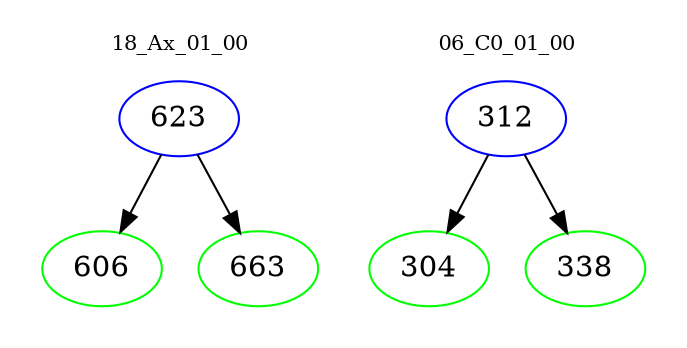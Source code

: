 digraph{
subgraph cluster_0 {
color = white
label = "18_Ax_01_00";
fontsize=10;
T0_623 [label="623", color="blue"]
T0_623 -> T0_606 [color="black"]
T0_606 [label="606", color="green"]
T0_623 -> T0_663 [color="black"]
T0_663 [label="663", color="green"]
}
subgraph cluster_1 {
color = white
label = "06_C0_01_00";
fontsize=10;
T1_312 [label="312", color="blue"]
T1_312 -> T1_304 [color="black"]
T1_304 [label="304", color="green"]
T1_312 -> T1_338 [color="black"]
T1_338 [label="338", color="green"]
}
}

